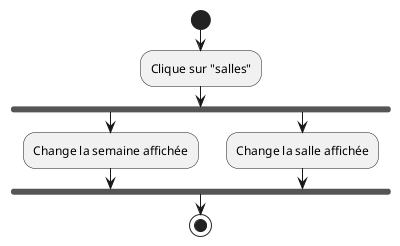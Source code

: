 @startuml
start
:Clique sur "salles";
fork
    :Change la semaine affichée;
fork again
    :Change la salle affichée;
end fork
stop
@enduml